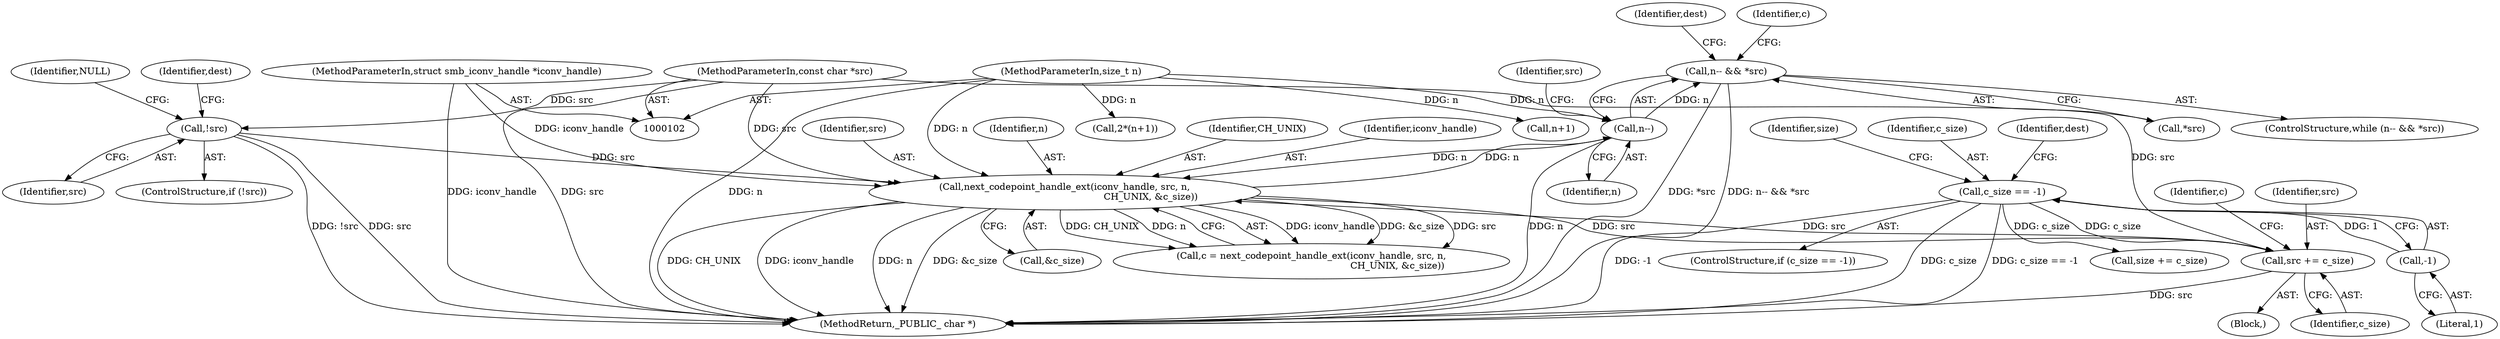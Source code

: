 digraph "1_samba_a118d4220ed85749c07fb43c1229d9e2fecbea6b@del" {
"1000137" [label="(Call,n-- && *src)"];
"1000138" [label="(Call,n--)"];
"1000147" [label="(Call,next_codepoint_handle_ext(iconv_handle, src, n,\n                                                          CH_UNIX, &c_size))"];
"1000103" [label="(MethodParameterIn,struct smb_iconv_handle *iconv_handle)"];
"1000154" [label="(Call,src += c_size)"];
"1000162" [label="(Call,c_size == -1)"];
"1000164" [label="(Call,-1)"];
"1000105" [label="(MethodParameterIn,const char *src)"];
"1000114" [label="(Call,!src)"];
"1000106" [label="(MethodParameterIn,size_t n)"];
"1000149" [label="(Identifier,src)"];
"1000145" [label="(Call,c = next_codepoint_handle_ext(iconv_handle, src, n,\n                                                          CH_UNIX, &c_size))"];
"1000193" [label="(MethodReturn,_PUBLIC_ char *)"];
"1000115" [label="(Identifier,src)"];
"1000176" [label="(Identifier,dest)"];
"1000163" [label="(Identifier,c_size)"];
"1000120" [label="(Identifier,dest)"];
"1000168" [label="(Identifier,dest)"];
"1000162" [label="(Call,c_size == -1)"];
"1000138" [label="(Call,n--)"];
"1000106" [label="(MethodParameterIn,size_t n)"];
"1000172" [label="(Identifier,size)"];
"1000150" [label="(Identifier,n)"];
"1000114" [label="(Call,!src)"];
"1000124" [label="(Call,2*(n+1))"];
"1000171" [label="(Call,size += c_size)"];
"1000140" [label="(Call,*src)"];
"1000151" [label="(Identifier,CH_UNIX)"];
"1000164" [label="(Call,-1)"];
"1000147" [label="(Call,next_codepoint_handle_ext(iconv_handle, src, n,\n                                                          CH_UNIX, &c_size))"];
"1000136" [label="(ControlStructure,while (n-- && *src))"];
"1000161" [label="(ControlStructure,if (c_size == -1))"];
"1000156" [label="(Identifier,c_size)"];
"1000137" [label="(Call,n-- && *src)"];
"1000141" [label="(Identifier,src)"];
"1000103" [label="(MethodParameterIn,struct smb_iconv_handle *iconv_handle)"];
"1000142" [label="(Block,)"];
"1000154" [label="(Call,src += c_size)"];
"1000152" [label="(Call,&c_size)"];
"1000105" [label="(MethodParameterIn,const char *src)"];
"1000118" [label="(Identifier,NULL)"];
"1000139" [label="(Identifier,n)"];
"1000148" [label="(Identifier,iconv_handle)"];
"1000126" [label="(Call,n+1)"];
"1000113" [label="(ControlStructure,if (!src))"];
"1000146" [label="(Identifier,c)"];
"1000158" [label="(Identifier,c)"];
"1000155" [label="(Identifier,src)"];
"1000165" [label="(Literal,1)"];
"1000137" -> "1000136"  [label="AST: "];
"1000137" -> "1000138"  [label="CFG: "];
"1000137" -> "1000140"  [label="CFG: "];
"1000138" -> "1000137"  [label="AST: "];
"1000140" -> "1000137"  [label="AST: "];
"1000146" -> "1000137"  [label="CFG: "];
"1000176" -> "1000137"  [label="CFG: "];
"1000137" -> "1000193"  [label="DDG: *src"];
"1000137" -> "1000193"  [label="DDG: n-- && *src"];
"1000138" -> "1000137"  [label="DDG: n"];
"1000138" -> "1000139"  [label="CFG: "];
"1000139" -> "1000138"  [label="AST: "];
"1000141" -> "1000138"  [label="CFG: "];
"1000138" -> "1000193"  [label="DDG: n"];
"1000147" -> "1000138"  [label="DDG: n"];
"1000106" -> "1000138"  [label="DDG: n"];
"1000138" -> "1000147"  [label="DDG: n"];
"1000147" -> "1000145"  [label="AST: "];
"1000147" -> "1000152"  [label="CFG: "];
"1000148" -> "1000147"  [label="AST: "];
"1000149" -> "1000147"  [label="AST: "];
"1000150" -> "1000147"  [label="AST: "];
"1000151" -> "1000147"  [label="AST: "];
"1000152" -> "1000147"  [label="AST: "];
"1000145" -> "1000147"  [label="CFG: "];
"1000147" -> "1000193"  [label="DDG: CH_UNIX"];
"1000147" -> "1000193"  [label="DDG: iconv_handle"];
"1000147" -> "1000193"  [label="DDG: n"];
"1000147" -> "1000193"  [label="DDG: &c_size"];
"1000147" -> "1000145"  [label="DDG: iconv_handle"];
"1000147" -> "1000145"  [label="DDG: &c_size"];
"1000147" -> "1000145"  [label="DDG: src"];
"1000147" -> "1000145"  [label="DDG: CH_UNIX"];
"1000147" -> "1000145"  [label="DDG: n"];
"1000103" -> "1000147"  [label="DDG: iconv_handle"];
"1000154" -> "1000147"  [label="DDG: src"];
"1000114" -> "1000147"  [label="DDG: src"];
"1000105" -> "1000147"  [label="DDG: src"];
"1000106" -> "1000147"  [label="DDG: n"];
"1000147" -> "1000154"  [label="DDG: src"];
"1000103" -> "1000102"  [label="AST: "];
"1000103" -> "1000193"  [label="DDG: iconv_handle"];
"1000154" -> "1000142"  [label="AST: "];
"1000154" -> "1000156"  [label="CFG: "];
"1000155" -> "1000154"  [label="AST: "];
"1000156" -> "1000154"  [label="AST: "];
"1000158" -> "1000154"  [label="CFG: "];
"1000154" -> "1000193"  [label="DDG: src"];
"1000162" -> "1000154"  [label="DDG: c_size"];
"1000105" -> "1000154"  [label="DDG: src"];
"1000162" -> "1000161"  [label="AST: "];
"1000162" -> "1000164"  [label="CFG: "];
"1000163" -> "1000162"  [label="AST: "];
"1000164" -> "1000162"  [label="AST: "];
"1000168" -> "1000162"  [label="CFG: "];
"1000172" -> "1000162"  [label="CFG: "];
"1000162" -> "1000193"  [label="DDG: -1"];
"1000162" -> "1000193"  [label="DDG: c_size"];
"1000162" -> "1000193"  [label="DDG: c_size == -1"];
"1000164" -> "1000162"  [label="DDG: 1"];
"1000162" -> "1000171"  [label="DDG: c_size"];
"1000164" -> "1000165"  [label="CFG: "];
"1000165" -> "1000164"  [label="AST: "];
"1000105" -> "1000102"  [label="AST: "];
"1000105" -> "1000193"  [label="DDG: src"];
"1000105" -> "1000114"  [label="DDG: src"];
"1000114" -> "1000113"  [label="AST: "];
"1000114" -> "1000115"  [label="CFG: "];
"1000115" -> "1000114"  [label="AST: "];
"1000118" -> "1000114"  [label="CFG: "];
"1000120" -> "1000114"  [label="CFG: "];
"1000114" -> "1000193"  [label="DDG: !src"];
"1000114" -> "1000193"  [label="DDG: src"];
"1000106" -> "1000102"  [label="AST: "];
"1000106" -> "1000193"  [label="DDG: n"];
"1000106" -> "1000124"  [label="DDG: n"];
"1000106" -> "1000126"  [label="DDG: n"];
}
